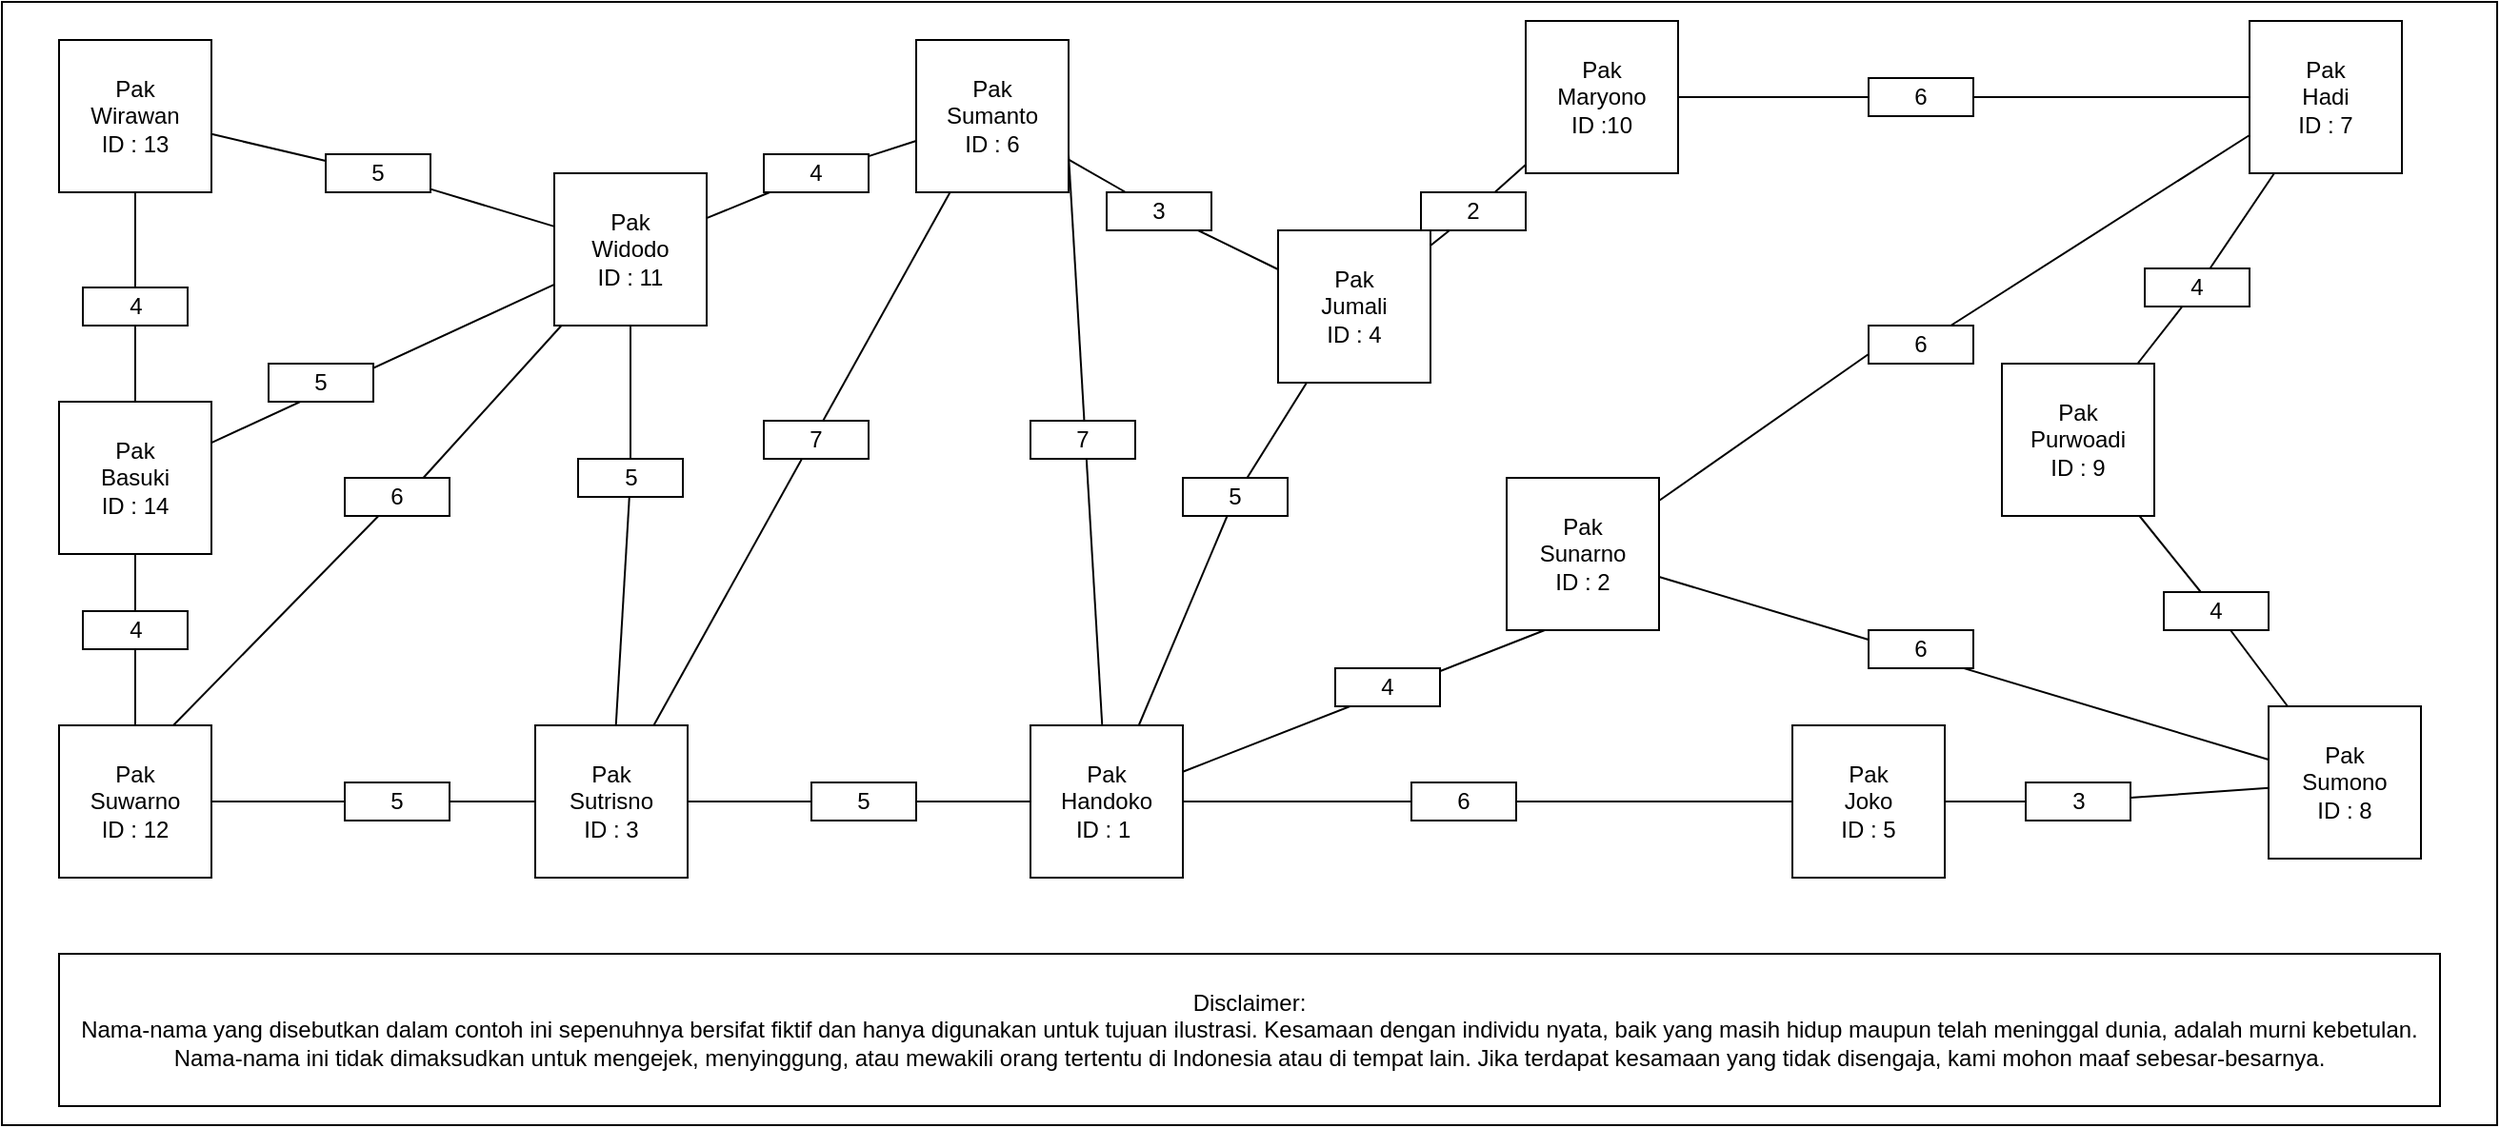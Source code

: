 <mxfile version="26.0.7">
  <diagram name="Halaman-1" id="N9N65BdSsmJdeMf5tDcb">
    <mxGraphModel dx="2036" dy="482" grid="1" gridSize="10" guides="1" tooltips="1" connect="1" arrows="1" fold="1" page="1" pageScale="1" pageWidth="827" pageHeight="1169" math="0" shadow="0">
      <root>
        <mxCell id="0" />
        <mxCell id="1" parent="0" />
        <mxCell id="s2pgU0iyRGViIAJ1WeOT-50" value="" style="rounded=0;whiteSpace=wrap;html=1;" parent="1" vertex="1">
          <mxGeometry x="-540" y="100" width="1310" height="590" as="geometry" />
        </mxCell>
        <mxCell id="TOVer-EQaKdzY2mr5Bsl-2" value="Pak&lt;div&gt;Jumali&lt;/div&gt;&lt;div&gt;ID : 4&lt;/div&gt;" style="whiteSpace=wrap;html=1;aspect=fixed;" parent="1" vertex="1">
          <mxGeometry x="130" y="220" width="80" height="80" as="geometry" />
        </mxCell>
        <mxCell id="TOVer-EQaKdzY2mr5Bsl-3" value="Pak&lt;div&gt;Sumanto&lt;/div&gt;&lt;div&gt;ID : 6&lt;/div&gt;" style="whiteSpace=wrap;html=1;aspect=fixed;" parent="1" vertex="1">
          <mxGeometry x="-60" y="120" width="80" height="80" as="geometry" />
        </mxCell>
        <mxCell id="TOVer-EQaKdzY2mr5Bsl-4" value="Pak&lt;div&gt;Sunarno&lt;/div&gt;&lt;div&gt;ID :&amp;nbsp;&lt;span style=&quot;background-color: transparent; color: light-dark(rgb(0, 0, 0), rgb(255, 255, 255));&quot;&gt;2&lt;/span&gt;&lt;/div&gt;" style="whiteSpace=wrap;html=1;aspect=fixed;" parent="1" vertex="1">
          <mxGeometry x="250" y="350" width="80" height="80" as="geometry" />
        </mxCell>
        <mxCell id="TOVer-EQaKdzY2mr5Bsl-5" value="Pak&lt;div&gt;Maryono&lt;/div&gt;&lt;div&gt;ID :10&lt;/div&gt;" style="whiteSpace=wrap;html=1;aspect=fixed;" parent="1" vertex="1">
          <mxGeometry x="260" y="110" width="80" height="80" as="geometry" />
        </mxCell>
        <mxCell id="TOVer-EQaKdzY2mr5Bsl-6" value="Pak&lt;div&gt;Suwarno&lt;/div&gt;&lt;div&gt;ID : 12&lt;/div&gt;" style="whiteSpace=wrap;html=1;aspect=fixed;" parent="1" vertex="1">
          <mxGeometry x="-510" y="480" width="80" height="80" as="geometry" />
        </mxCell>
        <mxCell id="TOVer-EQaKdzY2mr5Bsl-7" value="Pak&lt;div&gt;Handoko&lt;/div&gt;&lt;div&gt;ID : 1&lt;span style=&quot;background-color: transparent; color: light-dark(rgb(0, 0, 0), rgb(255, 255, 255));&quot;&gt;&amp;nbsp;&lt;/span&gt;&lt;/div&gt;" style="whiteSpace=wrap;html=1;aspect=fixed;" parent="1" vertex="1">
          <mxGeometry y="480" width="80" height="80" as="geometry" />
        </mxCell>
        <mxCell id="TOVer-EQaKdzY2mr5Bsl-8" value="Pak&lt;div&gt;Widodo&lt;/div&gt;&lt;div&gt;ID : 11&lt;/div&gt;" style="whiteSpace=wrap;html=1;aspect=fixed;" parent="1" vertex="1">
          <mxGeometry x="-250" y="190" width="80" height="80" as="geometry" />
        </mxCell>
        <mxCell id="TOVer-EQaKdzY2mr5Bsl-9" value="Pak&lt;div&gt;Purwoadi&lt;/div&gt;&lt;div&gt;ID : 9&lt;/div&gt;" style="whiteSpace=wrap;html=1;aspect=fixed;" parent="1" vertex="1">
          <mxGeometry x="510" y="290" width="80" height="80" as="geometry" />
        </mxCell>
        <mxCell id="TOVer-EQaKdzY2mr5Bsl-10" value="Pak&lt;div&gt;Wirawan&lt;/div&gt;&lt;div&gt;ID : 13&lt;/div&gt;" style="whiteSpace=wrap;html=1;aspect=fixed;" parent="1" vertex="1">
          <mxGeometry x="-510" y="120" width="80" height="80" as="geometry" />
        </mxCell>
        <mxCell id="TOVer-EQaKdzY2mr5Bsl-11" value="Pak&lt;br&gt;Hadi&lt;div&gt;ID : 7&lt;/div&gt;" style="whiteSpace=wrap;html=1;aspect=fixed;" parent="1" vertex="1">
          <mxGeometry x="640" y="110" width="80" height="80" as="geometry" />
        </mxCell>
        <mxCell id="TOVer-EQaKdzY2mr5Bsl-12" value="Pak&lt;div&gt;Basuki&lt;/div&gt;&lt;div&gt;ID : 14&lt;/div&gt;" style="whiteSpace=wrap;html=1;aspect=fixed;" parent="1" vertex="1">
          <mxGeometry x="-510" y="310" width="80" height="80" as="geometry" />
        </mxCell>
        <mxCell id="TOVer-EQaKdzY2mr5Bsl-13" value="Pak&lt;div&gt;Sutrisno&lt;/div&gt;&lt;div&gt;ID : 3&lt;/div&gt;" style="whiteSpace=wrap;html=1;aspect=fixed;" parent="1" vertex="1">
          <mxGeometry x="-260" y="480" width="80" height="80" as="geometry" />
        </mxCell>
        <mxCell id="TOVer-EQaKdzY2mr5Bsl-14" value="Pak&lt;div&gt;Joko&lt;/div&gt;&lt;div&gt;ID : 5&lt;/div&gt;" style="whiteSpace=wrap;html=1;aspect=fixed;" parent="1" vertex="1">
          <mxGeometry x="400" y="480" width="80" height="80" as="geometry" />
        </mxCell>
        <mxCell id="TOVer-EQaKdzY2mr5Bsl-15" value="Pak&lt;div&gt;Sumono&lt;/div&gt;&lt;div&gt;ID : 8&lt;/div&gt;" style="whiteSpace=wrap;html=1;aspect=fixed;" parent="1" vertex="1">
          <mxGeometry x="650" y="470" width="80" height="80" as="geometry" />
        </mxCell>
        <mxCell id="TOVer-EQaKdzY2mr5Bsl-16" value="" style="endArrow=none;html=1;rounded=0;entryX=0.25;entryY=1;entryDx=0;entryDy=0;" parent="1" source="TOVer-EQaKdzY2mr5Bsl-7" target="TOVer-EQaKdzY2mr5Bsl-4" edge="1">
          <mxGeometry width="50" height="50" relative="1" as="geometry">
            <mxPoint x="230" y="350" as="sourcePoint" />
            <mxPoint x="280" y="300" as="targetPoint" />
          </mxGeometry>
        </mxCell>
        <mxCell id="TOVer-EQaKdzY2mr5Bsl-17" value="" style="endArrow=none;html=1;rounded=0;exitX=0;exitY=0.75;exitDx=0;exitDy=0;" parent="1" source="s2pgU0iyRGViIAJ1WeOT-24" target="TOVer-EQaKdzY2mr5Bsl-4" edge="1">
          <mxGeometry width="50" height="50" relative="1" as="geometry">
            <mxPoint x="230" y="350" as="sourcePoint" />
            <mxPoint x="280" y="300" as="targetPoint" />
          </mxGeometry>
        </mxCell>
        <mxCell id="TOVer-EQaKdzY2mr5Bsl-18" value="" style="endArrow=none;html=1;rounded=0;" parent="1" source="s2pgU0iyRGViIAJ1WeOT-18" target="TOVer-EQaKdzY2mr5Bsl-7" edge="1">
          <mxGeometry width="50" height="50" relative="1" as="geometry">
            <mxPoint x="230" y="350" as="sourcePoint" />
            <mxPoint x="280" y="300" as="targetPoint" />
          </mxGeometry>
        </mxCell>
        <mxCell id="TOVer-EQaKdzY2mr5Bsl-21" value="" style="endArrow=none;html=1;rounded=0;" parent="1" source="s2pgU0iyRGViIAJ1WeOT-8" target="TOVer-EQaKdzY2mr5Bsl-7" edge="1">
          <mxGeometry width="50" height="50" relative="1" as="geometry">
            <mxPoint x="30" y="460" as="sourcePoint" />
            <mxPoint x="80" y="410" as="targetPoint" />
          </mxGeometry>
        </mxCell>
        <mxCell id="TOVer-EQaKdzY2mr5Bsl-22" value="" style="endArrow=none;html=1;rounded=0;" parent="1" source="TOVer-EQaKdzY2mr5Bsl-13" target="TOVer-EQaKdzY2mr5Bsl-7" edge="1">
          <mxGeometry width="50" height="50" relative="1" as="geometry">
            <mxPoint x="30" y="460" as="sourcePoint" />
            <mxPoint x="80" y="410" as="targetPoint" />
          </mxGeometry>
        </mxCell>
        <mxCell id="TOVer-EQaKdzY2mr5Bsl-23" value="" style="endArrow=none;html=1;rounded=0;" parent="1" source="TOVer-EQaKdzY2mr5Bsl-13" target="TOVer-EQaKdzY2mr5Bsl-3" edge="1">
          <mxGeometry width="50" height="50" relative="1" as="geometry">
            <mxPoint x="30" y="330" as="sourcePoint" />
            <mxPoint x="80" y="280" as="targetPoint" />
          </mxGeometry>
        </mxCell>
        <mxCell id="TOVer-EQaKdzY2mr5Bsl-25" value="" style="endArrow=none;html=1;rounded=0;" parent="1" source="s2pgU0iyRGViIAJ1WeOT-34" target="TOVer-EQaKdzY2mr5Bsl-2" edge="1">
          <mxGeometry width="50" height="50" relative="1" as="geometry">
            <mxPoint x="30" y="330" as="sourcePoint" />
            <mxPoint x="80" y="280" as="targetPoint" />
          </mxGeometry>
        </mxCell>
        <mxCell id="TOVer-EQaKdzY2mr5Bsl-26" value="" style="endArrow=none;html=1;rounded=0;" parent="1" source="s2pgU0iyRGViIAJ1WeOT-30" target="TOVer-EQaKdzY2mr5Bsl-2" edge="1">
          <mxGeometry width="50" height="50" relative="1" as="geometry">
            <mxPoint x="30" y="330" as="sourcePoint" />
            <mxPoint x="80" y="280" as="targetPoint" />
          </mxGeometry>
        </mxCell>
        <mxCell id="TOVer-EQaKdzY2mr5Bsl-27" value="" style="endArrow=none;html=1;rounded=0;" parent="1" source="TOVer-EQaKdzY2mr5Bsl-6" target="TOVer-EQaKdzY2mr5Bsl-13" edge="1">
          <mxGeometry width="50" height="50" relative="1" as="geometry">
            <mxPoint x="30" y="330" as="sourcePoint" />
            <mxPoint x="80" y="280" as="targetPoint" />
          </mxGeometry>
        </mxCell>
        <mxCell id="TOVer-EQaKdzY2mr5Bsl-28" value="" style="endArrow=none;html=1;rounded=0;" parent="1" source="s2pgU0iyRGViIAJ1WeOT-37" target="TOVer-EQaKdzY2mr5Bsl-3" edge="1">
          <mxGeometry width="50" height="50" relative="1" as="geometry">
            <mxPoint x="30" y="330" as="sourcePoint" />
            <mxPoint x="80" y="280" as="targetPoint" />
          </mxGeometry>
        </mxCell>
        <mxCell id="TOVer-EQaKdzY2mr5Bsl-29" value="" style="endArrow=none;html=1;rounded=0;entryX=0.75;entryY=0;entryDx=0;entryDy=0;" parent="1" source="s2pgU0iyRGViIAJ1WeOT-41" target="TOVer-EQaKdzY2mr5Bsl-6" edge="1">
          <mxGeometry width="50" height="50" relative="1" as="geometry">
            <mxPoint x="30" y="330" as="sourcePoint" />
            <mxPoint x="80" y="280" as="targetPoint" />
          </mxGeometry>
        </mxCell>
        <mxCell id="TOVer-EQaKdzY2mr5Bsl-32" value="" style="endArrow=none;html=1;rounded=0;" parent="1" source="TOVer-EQaKdzY2mr5Bsl-12" target="TOVer-EQaKdzY2mr5Bsl-10" edge="1">
          <mxGeometry width="50" height="50" relative="1" as="geometry">
            <mxPoint x="30" y="330" as="sourcePoint" />
            <mxPoint x="80" y="280" as="targetPoint" />
          </mxGeometry>
        </mxCell>
        <mxCell id="TOVer-EQaKdzY2mr5Bsl-33" value="" style="endArrow=none;html=1;rounded=0;" parent="1" source="TOVer-EQaKdzY2mr5Bsl-12" target="TOVer-EQaKdzY2mr5Bsl-8" edge="1">
          <mxGeometry width="50" height="50" relative="1" as="geometry">
            <mxPoint x="30" y="330" as="sourcePoint" />
            <mxPoint x="80" y="280" as="targetPoint" />
          </mxGeometry>
        </mxCell>
        <mxCell id="TOVer-EQaKdzY2mr5Bsl-34" value="" style="endArrow=none;html=1;rounded=0;" parent="1" source="TOVer-EQaKdzY2mr5Bsl-4" target="TOVer-EQaKdzY2mr5Bsl-15" edge="1">
          <mxGeometry width="50" height="50" relative="1" as="geometry">
            <mxPoint x="200" y="360" as="sourcePoint" />
            <mxPoint x="250" y="310" as="targetPoint" />
          </mxGeometry>
        </mxCell>
        <mxCell id="TOVer-EQaKdzY2mr5Bsl-35" value="" style="endArrow=none;html=1;rounded=0;" parent="1" source="s2pgU0iyRGViIAJ1WeOT-26" target="TOVer-EQaKdzY2mr5Bsl-9" edge="1">
          <mxGeometry width="50" height="50" relative="1" as="geometry">
            <mxPoint x="200" y="290" as="sourcePoint" />
            <mxPoint x="250" y="240" as="targetPoint" />
          </mxGeometry>
        </mxCell>
        <mxCell id="TOVer-EQaKdzY2mr5Bsl-36" value="Disclaimer:&lt;div&gt;Nama-nama yang disebutkan dalam contoh ini sepenuhnya bersifat fiktif dan hanya digunakan untuk tujuan ilustrasi. Kesamaan dengan individu nyata, baik yang masih hidup maupun telah meninggal dunia, adalah murni kebetulan. Nama-nama ini tidak dimaksudkan untuk mengejek, menyinggung, atau mewakili orang tertentu di Indonesia atau di tempat lain. Jika terdapat kesamaan yang tidak disengaja, kami mohon maaf sebesar-besarnya.&lt;/div&gt;" style="rounded=0;whiteSpace=wrap;html=1;fontSize=12;" parent="1" vertex="1">
          <mxGeometry x="-510" y="600" width="1250" height="80" as="geometry" />
        </mxCell>
        <mxCell id="s2pgU0iyRGViIAJ1WeOT-1" value="" style="endArrow=none;html=1;rounded=0;entryX=1;entryY=0.75;entryDx=0;entryDy=0;" parent="1" source="TOVer-EQaKdzY2mr5Bsl-7" target="TOVer-EQaKdzY2mr5Bsl-3" edge="1">
          <mxGeometry width="50" height="50" relative="1" as="geometry">
            <mxPoint x="-10" y="370" as="sourcePoint" />
            <mxPoint x="40" y="320" as="targetPoint" />
          </mxGeometry>
        </mxCell>
        <mxCell id="s2pgU0iyRGViIAJ1WeOT-2" value="" style="endArrow=none;html=1;rounded=0;" parent="1" source="s2pgU0iyRGViIAJ1WeOT-39" target="TOVer-EQaKdzY2mr5Bsl-13" edge="1">
          <mxGeometry width="50" height="50" relative="1" as="geometry">
            <mxPoint x="-10" y="370" as="sourcePoint" />
            <mxPoint x="40" y="320" as="targetPoint" />
          </mxGeometry>
        </mxCell>
        <mxCell id="s2pgU0iyRGViIAJ1WeOT-3" value="" style="endArrow=none;html=1;rounded=0;" parent="1" source="TOVer-EQaKdzY2mr5Bsl-12" target="TOVer-EQaKdzY2mr5Bsl-6" edge="1">
          <mxGeometry width="50" height="50" relative="1" as="geometry">
            <mxPoint x="-10" y="370" as="sourcePoint" />
            <mxPoint x="40" y="320" as="targetPoint" />
          </mxGeometry>
        </mxCell>
        <mxCell id="s2pgU0iyRGViIAJ1WeOT-5" value="" style="endArrow=none;html=1;rounded=0;" parent="1" source="s2pgU0iyRGViIAJ1WeOT-27" target="TOVer-EQaKdzY2mr5Bsl-15" edge="1">
          <mxGeometry width="50" height="50" relative="1" as="geometry">
            <mxPoint x="-10" y="370" as="sourcePoint" />
            <mxPoint x="40" y="320" as="targetPoint" />
          </mxGeometry>
        </mxCell>
        <mxCell id="s2pgU0iyRGViIAJ1WeOT-6" value="" style="endArrow=none;html=1;rounded=0;entryX=0;entryY=0.5;entryDx=0;entryDy=0;" parent="1" source="s2pgU0iyRGViIAJ1WeOT-32" target="TOVer-EQaKdzY2mr5Bsl-11" edge="1">
          <mxGeometry width="50" height="50" relative="1" as="geometry">
            <mxPoint x="-10" y="370" as="sourcePoint" />
            <mxPoint x="40" y="320" as="targetPoint" />
          </mxGeometry>
        </mxCell>
        <mxCell id="s2pgU0iyRGViIAJ1WeOT-7" value="" style="endArrow=none;html=1;rounded=0;" parent="1" source="s2pgU0iyRGViIAJ1WeOT-22" target="TOVer-EQaKdzY2mr5Bsl-15" edge="1">
          <mxGeometry width="50" height="50" relative="1" as="geometry">
            <mxPoint x="-10" y="370" as="sourcePoint" />
            <mxPoint x="40" y="320" as="targetPoint" />
          </mxGeometry>
        </mxCell>
        <mxCell id="s2pgU0iyRGViIAJ1WeOT-14" value="" style="endArrow=none;html=1;rounded=0;" parent="1" source="TOVer-EQaKdzY2mr5Bsl-2" target="s2pgU0iyRGViIAJ1WeOT-8" edge="1">
          <mxGeometry width="50" height="50" relative="1" as="geometry">
            <mxPoint x="133" y="300" as="sourcePoint" />
            <mxPoint x="57" y="480" as="targetPoint" />
          </mxGeometry>
        </mxCell>
        <mxCell id="s2pgU0iyRGViIAJ1WeOT-8" value="5" style="rounded=0;whiteSpace=wrap;html=1;rotation=0;" parent="1" vertex="1">
          <mxGeometry x="80" y="350" width="55" height="20" as="geometry" />
        </mxCell>
        <mxCell id="s2pgU0iyRGViIAJ1WeOT-16" value="5" style="rounded=0;whiteSpace=wrap;html=1;rotation=0;" parent="1" vertex="1">
          <mxGeometry x="-115" y="510" width="55" height="20" as="geometry" />
        </mxCell>
        <mxCell id="s2pgU0iyRGViIAJ1WeOT-17" value="7" style="rounded=0;whiteSpace=wrap;html=1;rotation=0;" parent="1" vertex="1">
          <mxGeometry y="320" width="55" height="20" as="geometry" />
        </mxCell>
        <mxCell id="s2pgU0iyRGViIAJ1WeOT-19" value="" style="endArrow=none;html=1;rounded=0;" parent="1" source="TOVer-EQaKdzY2mr5Bsl-14" target="s2pgU0iyRGViIAJ1WeOT-18" edge="1">
          <mxGeometry width="50" height="50" relative="1" as="geometry">
            <mxPoint x="360" y="520" as="sourcePoint" />
            <mxPoint x="80" y="520" as="targetPoint" />
          </mxGeometry>
        </mxCell>
        <mxCell id="s2pgU0iyRGViIAJ1WeOT-18" value="6" style="rounded=0;whiteSpace=wrap;html=1;rotation=0;" parent="1" vertex="1">
          <mxGeometry x="200" y="510" width="55" height="20" as="geometry" />
        </mxCell>
        <mxCell id="s2pgU0iyRGViIAJ1WeOT-20" value="4" style="rounded=0;whiteSpace=wrap;html=1;rotation=0;" parent="1" vertex="1">
          <mxGeometry x="160" y="450" width="55" height="20" as="geometry" />
        </mxCell>
        <mxCell id="s2pgU0iyRGViIAJ1WeOT-21" value="6" style="rounded=0;whiteSpace=wrap;html=1;rotation=0;" parent="1" vertex="1">
          <mxGeometry x="440" y="430" width="55" height="20" as="geometry" />
        </mxCell>
        <mxCell id="s2pgU0iyRGViIAJ1WeOT-23" value="" style="endArrow=none;html=1;rounded=0;" parent="1" source="TOVer-EQaKdzY2mr5Bsl-14" target="s2pgU0iyRGViIAJ1WeOT-22" edge="1">
          <mxGeometry width="50" height="50" relative="1" as="geometry">
            <mxPoint x="480" y="518" as="sourcePoint" />
            <mxPoint x="650" y="512" as="targetPoint" />
          </mxGeometry>
        </mxCell>
        <mxCell id="s2pgU0iyRGViIAJ1WeOT-22" value="3" style="rounded=0;whiteSpace=wrap;html=1;rotation=0;" parent="1" vertex="1">
          <mxGeometry x="522.5" y="510" width="55" height="20" as="geometry" />
        </mxCell>
        <mxCell id="s2pgU0iyRGViIAJ1WeOT-25" value="" style="endArrow=none;html=1;rounded=0;exitX=0;exitY=0.75;exitDx=0;exitDy=0;" parent="1" source="TOVer-EQaKdzY2mr5Bsl-11" target="s2pgU0iyRGViIAJ1WeOT-24" edge="1">
          <mxGeometry width="50" height="50" relative="1" as="geometry">
            <mxPoint x="640" y="170" as="sourcePoint" />
            <mxPoint x="330" y="365" as="targetPoint" />
          </mxGeometry>
        </mxCell>
        <mxCell id="s2pgU0iyRGViIAJ1WeOT-24" value="6" style="rounded=0;whiteSpace=wrap;html=1;rotation=0;" parent="1" vertex="1">
          <mxGeometry x="440" y="270" width="55" height="20" as="geometry" />
        </mxCell>
        <mxCell id="s2pgU0iyRGViIAJ1WeOT-28" value="" style="endArrow=none;html=1;rounded=0;" parent="1" source="TOVer-EQaKdzY2mr5Bsl-9" target="s2pgU0iyRGViIAJ1WeOT-27" edge="1">
          <mxGeometry width="50" height="50" relative="1" as="geometry">
            <mxPoint x="581" y="370" as="sourcePoint" />
            <mxPoint x="659" y="470" as="targetPoint" />
          </mxGeometry>
        </mxCell>
        <mxCell id="s2pgU0iyRGViIAJ1WeOT-27" value="4" style="rounded=0;whiteSpace=wrap;html=1;rotation=0;" parent="1" vertex="1">
          <mxGeometry x="595" y="410" width="55" height="20" as="geometry" />
        </mxCell>
        <mxCell id="s2pgU0iyRGViIAJ1WeOT-29" value="" style="endArrow=none;html=1;rounded=0;" parent="1" source="TOVer-EQaKdzY2mr5Bsl-11" target="s2pgU0iyRGViIAJ1WeOT-26" edge="1">
          <mxGeometry width="50" height="50" relative="1" as="geometry">
            <mxPoint x="651" y="190" as="sourcePoint" />
            <mxPoint x="579" y="290" as="targetPoint" />
          </mxGeometry>
        </mxCell>
        <mxCell id="s2pgU0iyRGViIAJ1WeOT-26" value="4" style="rounded=0;whiteSpace=wrap;html=1;rotation=0;" parent="1" vertex="1">
          <mxGeometry x="585" y="240" width="55" height="20" as="geometry" />
        </mxCell>
        <mxCell id="s2pgU0iyRGViIAJ1WeOT-31" value="" style="endArrow=none;html=1;rounded=0;" parent="1" source="TOVer-EQaKdzY2mr5Bsl-5" target="s2pgU0iyRGViIAJ1WeOT-30" edge="1">
          <mxGeometry width="50" height="50" relative="1" as="geometry">
            <mxPoint x="260" y="179" as="sourcePoint" />
            <mxPoint x="190" y="231" as="targetPoint" />
          </mxGeometry>
        </mxCell>
        <mxCell id="s2pgU0iyRGViIAJ1WeOT-30" value="2" style="rounded=0;whiteSpace=wrap;html=1;rotation=0;" parent="1" vertex="1">
          <mxGeometry x="205" y="200" width="55" height="20" as="geometry" />
        </mxCell>
        <mxCell id="s2pgU0iyRGViIAJ1WeOT-33" value="" style="endArrow=none;html=1;rounded=0;entryX=0;entryY=0.5;entryDx=0;entryDy=0;" parent="1" source="TOVer-EQaKdzY2mr5Bsl-5" target="s2pgU0iyRGViIAJ1WeOT-32" edge="1">
          <mxGeometry width="50" height="50" relative="1" as="geometry">
            <mxPoint x="340" y="150" as="sourcePoint" />
            <mxPoint x="640" y="150" as="targetPoint" />
          </mxGeometry>
        </mxCell>
        <mxCell id="s2pgU0iyRGViIAJ1WeOT-32" value="6" style="rounded=0;whiteSpace=wrap;html=1;rotation=0;" parent="1" vertex="1">
          <mxGeometry x="440" y="140" width="55" height="20" as="geometry" />
        </mxCell>
        <mxCell id="s2pgU0iyRGViIAJ1WeOT-35" value="" style="endArrow=none;html=1;rounded=0;" parent="1" source="TOVer-EQaKdzY2mr5Bsl-3" target="s2pgU0iyRGViIAJ1WeOT-34" edge="1">
          <mxGeometry width="50" height="50" relative="1" as="geometry">
            <mxPoint x="20" y="184" as="sourcePoint" />
            <mxPoint x="110" y="236" as="targetPoint" />
          </mxGeometry>
        </mxCell>
        <mxCell id="s2pgU0iyRGViIAJ1WeOT-34" value="3" style="rounded=0;whiteSpace=wrap;html=1;rotation=0;" parent="1" vertex="1">
          <mxGeometry x="40" y="200" width="55" height="20" as="geometry" />
        </mxCell>
        <mxCell id="s2pgU0iyRGViIAJ1WeOT-36" value="7" style="rounded=0;whiteSpace=wrap;html=1;rotation=0;" parent="1" vertex="1">
          <mxGeometry x="-140" y="320" width="55" height="20" as="geometry" />
        </mxCell>
        <mxCell id="s2pgU0iyRGViIAJ1WeOT-38" value="" style="endArrow=none;html=1;rounded=0;" parent="1" source="TOVer-EQaKdzY2mr5Bsl-8" target="s2pgU0iyRGViIAJ1WeOT-37" edge="1">
          <mxGeometry width="50" height="50" relative="1" as="geometry">
            <mxPoint x="-170" y="215" as="sourcePoint" />
            <mxPoint x="-60" y="175" as="targetPoint" />
          </mxGeometry>
        </mxCell>
        <mxCell id="s2pgU0iyRGViIAJ1WeOT-37" value="4" style="rounded=0;whiteSpace=wrap;html=1;rotation=0;" parent="1" vertex="1">
          <mxGeometry x="-140" y="180" width="55" height="20" as="geometry" />
        </mxCell>
        <mxCell id="s2pgU0iyRGViIAJ1WeOT-40" value="" style="endArrow=none;html=1;rounded=0;" parent="1" source="TOVer-EQaKdzY2mr5Bsl-8" target="s2pgU0iyRGViIAJ1WeOT-39" edge="1">
          <mxGeometry width="50" height="50" relative="1" as="geometry">
            <mxPoint x="-211" y="270" as="sourcePoint" />
            <mxPoint x="-219" y="480" as="targetPoint" />
          </mxGeometry>
        </mxCell>
        <mxCell id="s2pgU0iyRGViIAJ1WeOT-39" value="5" style="rounded=0;whiteSpace=wrap;html=1;rotation=0;" parent="1" vertex="1">
          <mxGeometry x="-237.5" y="340" width="55" height="20" as="geometry" />
        </mxCell>
        <mxCell id="s2pgU0iyRGViIAJ1WeOT-42" value="" style="endArrow=none;html=1;rounded=0;entryX=0.75;entryY=0;entryDx=0;entryDy=0;" parent="1" source="TOVer-EQaKdzY2mr5Bsl-8" target="s2pgU0iyRGViIAJ1WeOT-41" edge="1">
          <mxGeometry width="50" height="50" relative="1" as="geometry">
            <mxPoint x="-248" y="270" as="sourcePoint" />
            <mxPoint x="-450" y="480" as="targetPoint" />
          </mxGeometry>
        </mxCell>
        <mxCell id="s2pgU0iyRGViIAJ1WeOT-41" value="6" style="rounded=0;whiteSpace=wrap;html=1;rotation=0;" parent="1" vertex="1">
          <mxGeometry x="-360" y="350" width="55" height="20" as="geometry" />
        </mxCell>
        <mxCell id="s2pgU0iyRGViIAJ1WeOT-43" value="5" style="rounded=0;whiteSpace=wrap;html=1;rotation=0;" parent="1" vertex="1">
          <mxGeometry x="-400" y="290" width="55" height="20" as="geometry" />
        </mxCell>
        <mxCell id="s2pgU0iyRGViIAJ1WeOT-48" value="" style="endArrow=none;html=1;rounded=0;" parent="1" source="s2pgU0iyRGViIAJ1WeOT-44" target="TOVer-EQaKdzY2mr5Bsl-8" edge="1">
          <mxGeometry width="50" height="50" relative="1" as="geometry">
            <mxPoint x="-430" y="260" as="sourcePoint" />
            <mxPoint x="-380" y="210" as="targetPoint" />
          </mxGeometry>
        </mxCell>
        <mxCell id="s2pgU0iyRGViIAJ1WeOT-49" value="" style="endArrow=none;html=1;rounded=0;" parent="1" source="TOVer-EQaKdzY2mr5Bsl-10" target="s2pgU0iyRGViIAJ1WeOT-44" edge="1">
          <mxGeometry width="50" height="50" relative="1" as="geometry">
            <mxPoint x="-430" y="171" as="sourcePoint" />
            <mxPoint x="-250" y="219" as="targetPoint" />
          </mxGeometry>
        </mxCell>
        <mxCell id="s2pgU0iyRGViIAJ1WeOT-44" value="5" style="rounded=0;whiteSpace=wrap;html=1;rotation=0;" parent="1" vertex="1">
          <mxGeometry x="-370" y="180" width="55" height="20" as="geometry" />
        </mxCell>
        <mxCell id="StoSvq-MfT0LFPrUbOFN-1" value="4" style="rounded=0;whiteSpace=wrap;html=1;rotation=0;" parent="1" vertex="1">
          <mxGeometry x="-497.5" y="250" width="55" height="20" as="geometry" />
        </mxCell>
        <mxCell id="StoSvq-MfT0LFPrUbOFN-2" value="4" style="rounded=0;whiteSpace=wrap;html=1;rotation=0;" parent="1" vertex="1">
          <mxGeometry x="-497.5" y="420" width="55" height="20" as="geometry" />
        </mxCell>
        <mxCell id="StoSvq-MfT0LFPrUbOFN-3" value="5" style="rounded=0;whiteSpace=wrap;html=1;rotation=0;" parent="1" vertex="1">
          <mxGeometry x="-360" y="510" width="55" height="20" as="geometry" />
        </mxCell>
      </root>
    </mxGraphModel>
  </diagram>
</mxfile>
